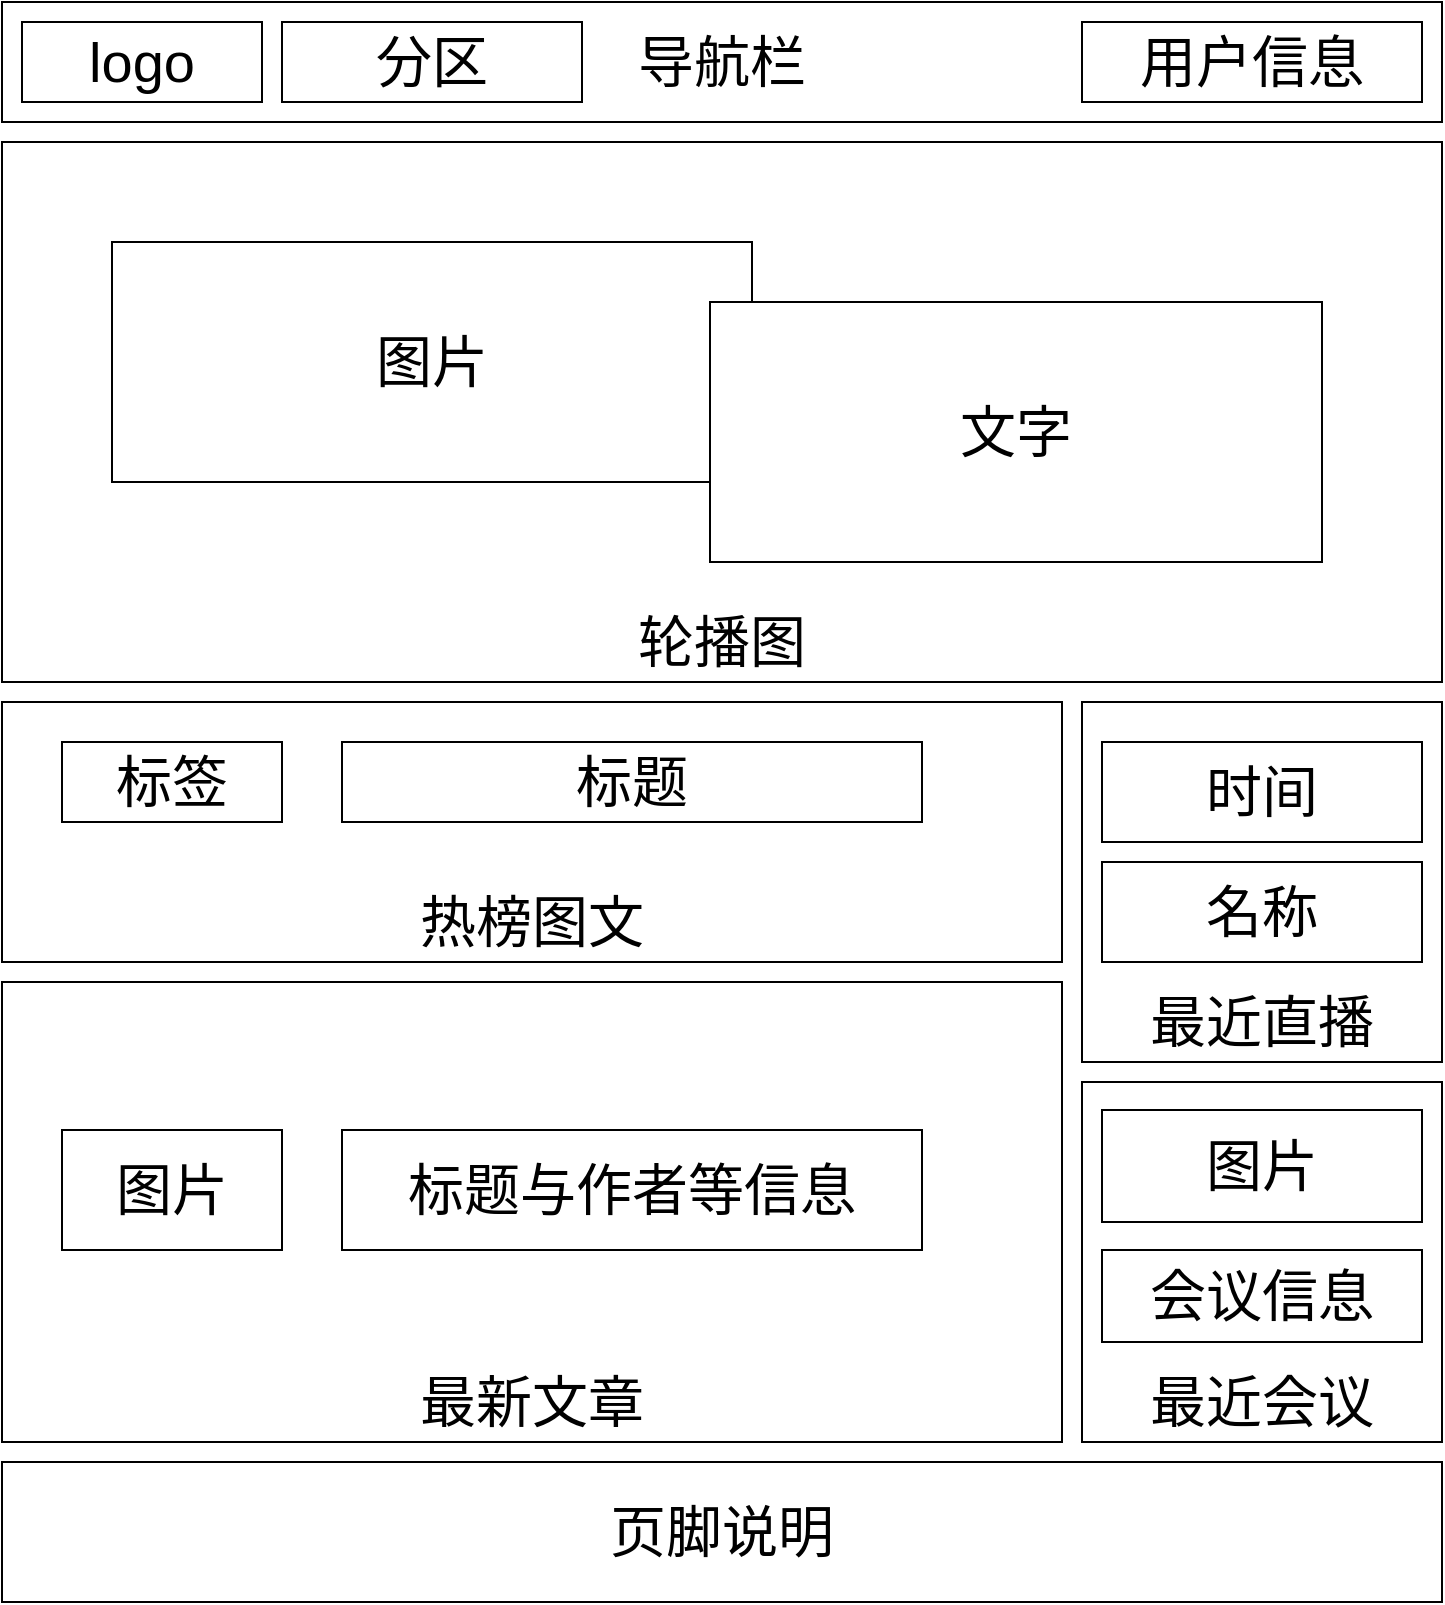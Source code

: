 <mxfile version="17.4.6" type="device" pages="4"><diagram id="AR0a1l8LLh_fbdEt8bzI" name="首页"><mxGraphModel dx="2397" dy="1208" grid="1" gridSize="10" guides="1" tooltips="1" connect="1" arrows="1" fold="1" page="1" pageScale="1" pageWidth="827" pageHeight="1169" math="0" shadow="0"><root><mxCell id="0"/><mxCell id="1" parent="0"/><mxCell id="_p5fyzZJqF3Jr3JOPgHV-1" value="导航栏" style="rounded=0;whiteSpace=wrap;html=1;hachureGap=4;fontSize=28;" parent="1" vertex="1"><mxGeometry x="60" y="20" width="720" height="60" as="geometry"/></mxCell><mxCell id="_p5fyzZJqF3Jr3JOPgHV-2" value="logo" style="rounded=0;whiteSpace=wrap;html=1;hachureGap=4;fontSize=28;" parent="1" vertex="1"><mxGeometry x="70" y="30" width="120" height="40" as="geometry"/></mxCell><mxCell id="_p5fyzZJqF3Jr3JOPgHV-3" value="分区" style="rounded=0;whiteSpace=wrap;html=1;hachureGap=4;fontSize=28;" parent="1" vertex="1"><mxGeometry x="200" y="30" width="150" height="40" as="geometry"/></mxCell><mxCell id="_p5fyzZJqF3Jr3JOPgHV-4" value="用户信息" style="rounded=0;whiteSpace=wrap;html=1;hachureGap=4;fontSize=28;" parent="1" vertex="1"><mxGeometry x="600" y="30" width="170" height="40" as="geometry"/></mxCell><mxCell id="_p5fyzZJqF3Jr3JOPgHV-5" value="轮播图" style="rounded=0;whiteSpace=wrap;html=1;hachureGap=4;fontSize=28;verticalAlign=bottom;" parent="1" vertex="1"><mxGeometry x="60" y="90" width="720" height="270" as="geometry"/></mxCell><mxCell id="_p5fyzZJqF3Jr3JOPgHV-6" value="热榜图文" style="rounded=0;whiteSpace=wrap;html=1;hachureGap=4;fontSize=28;verticalAlign=bottom;" parent="1" vertex="1"><mxGeometry x="60" y="370" width="530" height="130" as="geometry"/></mxCell><mxCell id="_p5fyzZJqF3Jr3JOPgHV-7" value="最新文章" style="rounded=0;whiteSpace=wrap;html=1;hachureGap=4;fontSize=28;verticalAlign=bottom;" parent="1" vertex="1"><mxGeometry x="60" y="510" width="530" height="230" as="geometry"/></mxCell><mxCell id="_p5fyzZJqF3Jr3JOPgHV-8" value="最近直播" style="rounded=0;whiteSpace=wrap;html=1;hachureGap=4;fontSize=28;verticalAlign=bottom;" parent="1" vertex="1"><mxGeometry x="600" y="370" width="180" height="180" as="geometry"/></mxCell><mxCell id="_p5fyzZJqF3Jr3JOPgHV-9" value="最近会议" style="rounded=0;whiteSpace=wrap;html=1;hachureGap=4;fontSize=28;verticalAlign=bottom;" parent="1" vertex="1"><mxGeometry x="600" y="560" width="180" height="180" as="geometry"/></mxCell><mxCell id="_p5fyzZJqF3Jr3JOPgHV-10" value="页脚说明" style="rounded=0;whiteSpace=wrap;html=1;hachureGap=4;fontSize=28;" parent="1" vertex="1"><mxGeometry x="60" y="750" width="720" height="70" as="geometry"/></mxCell><mxCell id="_p5fyzZJqF3Jr3JOPgHV-11" value="图片" style="rounded=0;whiteSpace=wrap;html=1;hachureGap=4;fontSize=28;" parent="1" vertex="1"><mxGeometry x="115" y="140" width="320" height="120" as="geometry"/></mxCell><mxCell id="_p5fyzZJqF3Jr3JOPgHV-12" value="文字" style="rounded=0;whiteSpace=wrap;html=1;hachureGap=4;fontSize=28;" parent="1" vertex="1"><mxGeometry x="414" y="170" width="306" height="130" as="geometry"/></mxCell><mxCell id="_p5fyzZJqF3Jr3JOPgHV-13" value="标签" style="rounded=0;whiteSpace=wrap;html=1;hachureGap=4;fontSize=28;" parent="1" vertex="1"><mxGeometry x="90" y="390" width="110" height="40" as="geometry"/></mxCell><mxCell id="_p5fyzZJqF3Jr3JOPgHV-14" value="标题" style="rounded=0;whiteSpace=wrap;html=1;hachureGap=4;fontSize=28;" parent="1" vertex="1"><mxGeometry x="230" y="390" width="290" height="40" as="geometry"/></mxCell><mxCell id="_p5fyzZJqF3Jr3JOPgHV-15" value="图片" style="rounded=0;whiteSpace=wrap;html=1;hachureGap=4;fontSize=28;" parent="1" vertex="1"><mxGeometry x="90" y="584" width="110" height="60" as="geometry"/></mxCell><mxCell id="_p5fyzZJqF3Jr3JOPgHV-16" value="标题与作者等信息" style="rounded=0;whiteSpace=wrap;html=1;hachureGap=4;fontSize=28;" parent="1" vertex="1"><mxGeometry x="230" y="584" width="290" height="60" as="geometry"/></mxCell><mxCell id="_p5fyzZJqF3Jr3JOPgHV-17" value="时间" style="rounded=0;whiteSpace=wrap;html=1;hachureGap=4;fontSize=28;" parent="1" vertex="1"><mxGeometry x="610" y="390" width="160" height="50" as="geometry"/></mxCell><mxCell id="_p5fyzZJqF3Jr3JOPgHV-18" value="图片" style="rounded=0;whiteSpace=wrap;html=1;hachureGap=4;fontSize=28;" parent="1" vertex="1"><mxGeometry x="610" y="574" width="160" height="56" as="geometry"/></mxCell><mxCell id="_p5fyzZJqF3Jr3JOPgHV-19" value="会议信息" style="rounded=0;whiteSpace=wrap;html=1;hachureGap=4;fontSize=28;" parent="1" vertex="1"><mxGeometry x="610" y="644" width="160" height="46" as="geometry"/></mxCell><mxCell id="_p5fyzZJqF3Jr3JOPgHV-20" value="名称" style="rounded=0;whiteSpace=wrap;html=1;hachureGap=4;fontSize=28;" parent="1" vertex="1"><mxGeometry x="610" y="450" width="160" height="50" as="geometry"/></mxCell></root></mxGraphModel></diagram><diagram id="8AT5vXMoOVH8Ntpl1MmK" name="论文"><mxGraphModel dx="2397" dy="1208" grid="1" gridSize="10" guides="1" tooltips="1" connect="1" arrows="1" fold="1" page="1" pageScale="1" pageWidth="827" pageHeight="1169" background="none" math="0" shadow="0"><root><mxCell id="0"/><mxCell id="1" parent="0"/><mxCell id="g0E_bIuJVNyKkGAxSa6Q-1" value="导航栏" style="rounded=0;whiteSpace=wrap;html=1;hachureGap=4;fontSize=28;" vertex="1" parent="1"><mxGeometry x="60" y="20" width="720" height="60" as="geometry"/></mxCell><mxCell id="g0E_bIuJVNyKkGAxSa6Q-2" value="logo" style="rounded=0;whiteSpace=wrap;html=1;hachureGap=4;fontSize=28;" vertex="1" parent="1"><mxGeometry x="70" y="30" width="120" height="40" as="geometry"/></mxCell><mxCell id="g0E_bIuJVNyKkGAxSa6Q-3" value="分区" style="rounded=0;whiteSpace=wrap;html=1;hachureGap=4;fontSize=28;" vertex="1" parent="1"><mxGeometry x="200" y="30" width="150" height="40" as="geometry"/></mxCell><mxCell id="g0E_bIuJVNyKkGAxSa6Q-4" value="用户信息" style="rounded=0;whiteSpace=wrap;html=1;hachureGap=4;fontSize=28;" vertex="1" parent="1"><mxGeometry x="600" y="30" width="170" height="40" as="geometry"/></mxCell><mxCell id="g0E_bIuJVNyKkGAxSa6Q-10" value="页脚说明" style="rounded=0;whiteSpace=wrap;html=1;hachureGap=4;fontSize=28;" vertex="1" parent="1"><mxGeometry x="60" y="620" width="720" height="70" as="geometry"/></mxCell><mxCell id="AzctBqgduIDgjQGfw8Rd-1" value="" style="rounded=0;whiteSpace=wrap;html=1;hachureGap=4;" vertex="1" parent="1"><mxGeometry x="60" y="280" width="720" height="160" as="geometry"/></mxCell><mxCell id="AzctBqgduIDgjQGfw8Rd-2" value="&lt;font style=&quot;font-size: 28px&quot;&gt;PDF&lt;/font&gt;" style="rounded=0;whiteSpace=wrap;html=1;hachureGap=4;fontSize=20;" vertex="1" parent="1"><mxGeometry x="60" y="450" width="720" height="160" as="geometry"/></mxCell><mxCell id="AzctBqgduIDgjQGfw8Rd-3" value="文字" style="rounded=0;whiteSpace=wrap;html=1;hachureGap=4;fontSize=28;" vertex="1" parent="1"><mxGeometry x="80" y="300" width="350" height="120" as="geometry"/></mxCell><mxCell id="AzctBqgduIDgjQGfw8Rd-4" value="视频" style="rounded=0;whiteSpace=wrap;html=1;hachureGap=4;fontSize=28;" vertex="1" parent="1"><mxGeometry x="470" y="300" width="300" height="120" as="geometry"/></mxCell><mxCell id="hBlb_j8I4QsU2bPIVGfK-1" value="主题图" style="rounded=0;whiteSpace=wrap;html=1;hachureGap=4;fontSize=28;" vertex="1" parent="1"><mxGeometry x="60" y="90" width="720" height="110" as="geometry"/></mxCell><mxCell id="hBlb_j8I4QsU2bPIVGfK-2" value="主题导航栏" style="rounded=0;whiteSpace=wrap;html=1;hachureGap=4;fontSize=28;" vertex="1" parent="1"><mxGeometry x="60" y="210" width="720" height="60" as="geometry"/></mxCell></root></mxGraphModel></diagram><diagram id="wY_xcZm48zUX_MOR3hTy" name="数据集"><mxGraphModel dx="2397" dy="1208" grid="1" gridSize="10" guides="1" tooltips="1" connect="1" arrows="1" fold="1" page="1" pageScale="1" pageWidth="827" pageHeight="1169" background="none" math="0" shadow="0"><root><mxCell id="0"/><mxCell id="1" parent="0"/><mxCell id="Ja4mX66uRNj7f69bGtX9-1" value="导航栏" style="rounded=0;whiteSpace=wrap;html=1;hachureGap=4;fontSize=28;" vertex="1" parent="1"><mxGeometry x="60" y="20" width="720" height="60" as="geometry"/></mxCell><mxCell id="Ja4mX66uRNj7f69bGtX9-2" value="logo" style="rounded=0;whiteSpace=wrap;html=1;hachureGap=4;fontSize=28;" vertex="1" parent="1"><mxGeometry x="70" y="30" width="120" height="40" as="geometry"/></mxCell><mxCell id="Ja4mX66uRNj7f69bGtX9-3" value="分区" style="rounded=0;whiteSpace=wrap;html=1;hachureGap=4;fontSize=28;" vertex="1" parent="1"><mxGeometry x="200" y="30" width="150" height="40" as="geometry"/></mxCell><mxCell id="Ja4mX66uRNj7f69bGtX9-4" value="用户信息" style="rounded=0;whiteSpace=wrap;html=1;hachureGap=4;fontSize=28;" vertex="1" parent="1"><mxGeometry x="600" y="30" width="170" height="40" as="geometry"/></mxCell><mxCell id="Ja4mX66uRNj7f69bGtX9-10" value="页脚说明" style="rounded=0;whiteSpace=wrap;html=1;hachureGap=4;fontSize=28;" vertex="1" parent="1"><mxGeometry x="60" y="540" width="720" height="70" as="geometry"/></mxCell><mxCell id="k_0UIm6asyxkl8C6he6t-1" value="主题图" style="rounded=0;whiteSpace=wrap;html=1;hachureGap=4;fontSize=28;" vertex="1" parent="1"><mxGeometry x="60" y="90" width="720" height="110" as="geometry"/></mxCell><mxCell id="k_0UIm6asyxkl8C6he6t-2" value="主题导航栏" style="rounded=0;whiteSpace=wrap;html=1;hachureGap=4;fontSize=28;" vertex="1" parent="1"><mxGeometry x="60" y="210" width="720" height="60" as="geometry"/></mxCell><mxCell id="ZqlXsvR-TyHeAFexC-i2-1" value="数据集列表" style="rounded=0;whiteSpace=wrap;html=1;hachureGap=4;fontSize=28;verticalAlign=bottom;" vertex="1" parent="1"><mxGeometry x="60" y="280" width="720" height="250" as="geometry"/></mxCell><mxCell id="ZqlXsvR-TyHeAFexC-i2-2" value="数据集" style="rounded=0;whiteSpace=wrap;html=1;hachureGap=4;fontSize=28;verticalAlign=bottom;" vertex="1" parent="1"><mxGeometry x="80" y="300" width="680" height="150" as="geometry"/></mxCell><mxCell id="ZqlXsvR-TyHeAFexC-i2-3" value="标题等信息" style="rounded=0;whiteSpace=wrap;html=1;hachureGap=4;fontSize=28;" vertex="1" parent="1"><mxGeometry x="100" y="320" width="340" height="60" as="geometry"/></mxCell><mxCell id="ZqlXsvR-TyHeAFexC-i2-4" value="链接" style="rounded=0;whiteSpace=wrap;html=1;hachureGap=4;fontSize=28;" vertex="1" parent="1"><mxGeometry x="460" y="320" width="140" height="60" as="geometry"/></mxCell><mxCell id="ZqlXsvR-TyHeAFexC-i2-5" value="收藏" style="rounded=0;whiteSpace=wrap;html=1;hachureGap=4;fontSize=28;" vertex="1" parent="1"><mxGeometry x="610" y="320" width="130" height="60" as="geometry"/></mxCell></root></mxGraphModel></diagram><diagram name="新闻" id="vt8q8H1X0bgNioiwh6Db"><mxGraphModel dx="2397" dy="1208" grid="1" gridSize="10" guides="1" tooltips="1" connect="1" arrows="1" fold="1" page="1" pageScale="1" pageWidth="827" pageHeight="1169" math="0" shadow="0"><root><mxCell id="5NhQNOCKM21sfMGNL7oV-0"/><mxCell id="5NhQNOCKM21sfMGNL7oV-1" parent="5NhQNOCKM21sfMGNL7oV-0"/><mxCell id="v5tlovW6gfOu4p5Ez-eC-8" value="相关文章" style="rounded=0;whiteSpace=wrap;html=1;hachureGap=4;fontSize=28;verticalAlign=bottom;" vertex="1" parent="5NhQNOCKM21sfMGNL7oV-1"><mxGeometry x="60" y="650" width="720" height="190" as="geometry"/></mxCell><mxCell id="v5tlovW6gfOu4p5Ez-eC-11" value="文章" style="rounded=0;whiteSpace=wrap;html=1;hachureGap=4;fontSize=28;verticalAlign=bottom;" vertex="1" parent="5NhQNOCKM21sfMGNL7oV-1"><mxGeometry x="70" y="665" width="250" height="165" as="geometry"/></mxCell><mxCell id="jLjSEhlS2klj0ndJxgz3-0" value="导航栏" style="rounded=0;whiteSpace=wrap;html=1;hachureGap=4;fontSize=28;" vertex="1" parent="5NhQNOCKM21sfMGNL7oV-1"><mxGeometry x="60" y="20" width="720" height="60" as="geometry"/></mxCell><mxCell id="jLjSEhlS2klj0ndJxgz3-1" value="logo" style="rounded=0;whiteSpace=wrap;html=1;hachureGap=4;fontSize=28;" vertex="1" parent="5NhQNOCKM21sfMGNL7oV-1"><mxGeometry x="70" y="30" width="120" height="40" as="geometry"/></mxCell><mxCell id="jLjSEhlS2klj0ndJxgz3-2" value="分区" style="rounded=0;whiteSpace=wrap;html=1;hachureGap=4;fontSize=28;" vertex="1" parent="5NhQNOCKM21sfMGNL7oV-1"><mxGeometry x="200" y="30" width="150" height="40" as="geometry"/></mxCell><mxCell id="jLjSEhlS2klj0ndJxgz3-3" value="用户信息" style="rounded=0;whiteSpace=wrap;html=1;hachureGap=4;fontSize=28;" vertex="1" parent="5NhQNOCKM21sfMGNL7oV-1"><mxGeometry x="600" y="30" width="170" height="40" as="geometry"/></mxCell><mxCell id="jLjSEhlS2klj0ndJxgz3-9" value="页脚说明" style="rounded=0;whiteSpace=wrap;html=1;hachureGap=4;fontSize=28;" vertex="1" parent="5NhQNOCKM21sfMGNL7oV-1"><mxGeometry x="60" y="850" width="720" height="70" as="geometry"/></mxCell><mxCell id="v5tlovW6gfOu4p5Ez-eC-0" value="&lt;font style=&quot;font-size: 28px&quot;&gt;简介&lt;/font&gt;" style="rounded=0;whiteSpace=wrap;html=1;hachureGap=4;verticalAlign=bottom;" vertex="1" parent="5NhQNOCKM21sfMGNL7oV-1"><mxGeometry x="60" y="280" width="720" height="160" as="geometry"/></mxCell><mxCell id="v5tlovW6gfOu4p5Ez-eC-1" value="文字" style="rounded=0;whiteSpace=wrap;html=1;hachureGap=4;fontSize=28;" vertex="1" parent="5NhQNOCKM21sfMGNL7oV-1"><mxGeometry x="80" y="300" width="290" height="120" as="geometry"/></mxCell><mxCell id="v5tlovW6gfOu4p5Ez-eC-2" value="视频" style="rounded=0;whiteSpace=wrap;html=1;hachureGap=4;fontSize=28;" vertex="1" parent="5NhQNOCKM21sfMGNL7oV-1"><mxGeometry x="470" y="300" width="300" height="120" as="geometry"/></mxCell><mxCell id="v5tlovW6gfOu4p5Ez-eC-3" value="文章" style="rounded=0;whiteSpace=wrap;html=1;hachureGap=4;fontSize=28;verticalAlign=bottom;" vertex="1" parent="5NhQNOCKM21sfMGNL7oV-1"><mxGeometry x="60" y="450" width="720" height="190" as="geometry"/></mxCell><mxCell id="v5tlovW6gfOu4p5Ez-eC-4" value="段落" style="rounded=0;whiteSpace=wrap;html=1;hachureGap=4;fontSize=28;verticalAlign=bottom;" vertex="1" parent="5NhQNOCKM21sfMGNL7oV-1"><mxGeometry x="70" y="460" width="700" height="110" as="geometry"/></mxCell><mxCell id="v5tlovW6gfOu4p5Ez-eC-6" value="文字" style="rounded=0;whiteSpace=wrap;html=1;hachureGap=4;fontSize=28;" vertex="1" parent="5NhQNOCKM21sfMGNL7oV-1"><mxGeometry x="90" y="470" width="280" height="90" as="geometry"/></mxCell><mxCell id="v5tlovW6gfOu4p5Ez-eC-7" value="图片" style="rounded=0;whiteSpace=wrap;html=1;hachureGap=4;fontSize=28;" vertex="1" parent="5NhQNOCKM21sfMGNL7oV-1"><mxGeometry x="470" y="470" width="290" height="90" as="geometry"/></mxCell><mxCell id="v5tlovW6gfOu4p5Ez-eC-9" value="图片" style="rounded=0;whiteSpace=wrap;html=1;hachureGap=4;fontSize=28;" vertex="1" parent="5NhQNOCKM21sfMGNL7oV-1"><mxGeometry x="80" y="670" width="230" height="70" as="geometry"/></mxCell><mxCell id="v5tlovW6gfOu4p5Ez-eC-10" value="文字" style="rounded=0;whiteSpace=wrap;html=1;hachureGap=4;fontSize=28;" vertex="1" parent="5NhQNOCKM21sfMGNL7oV-1"><mxGeometry x="80" y="750" width="230" height="40" as="geometry"/></mxCell><mxCell id="HfT30Ja6R26vlDu73M0Z-0" value="主题图" style="rounded=0;whiteSpace=wrap;html=1;hachureGap=4;fontSize=28;" vertex="1" parent="5NhQNOCKM21sfMGNL7oV-1"><mxGeometry x="60" y="90" width="720" height="110" as="geometry"/></mxCell><mxCell id="HfT30Ja6R26vlDu73M0Z-1" value="主题导航栏" style="rounded=0;whiteSpace=wrap;html=1;hachureGap=4;fontSize=28;" vertex="1" parent="5NhQNOCKM21sfMGNL7oV-1"><mxGeometry x="60" y="210" width="720" height="60" as="geometry"/></mxCell></root></mxGraphModel></diagram></mxfile>